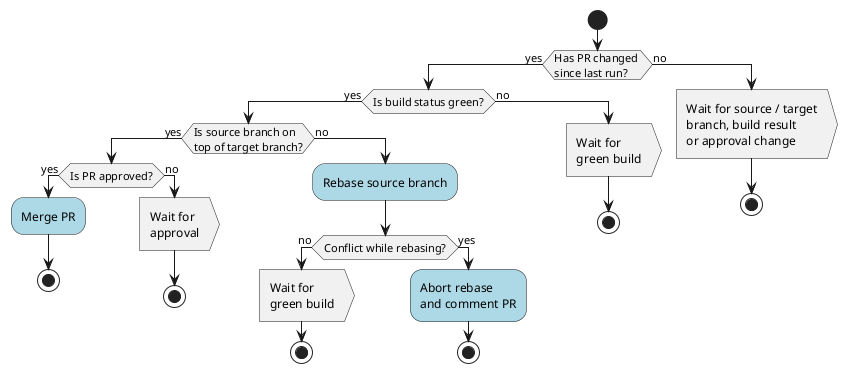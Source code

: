 @startuml
start

if (Has PR changed \nsince last run?) then (yes)

  if (Is build status green?) then (yes)

    if (Is source branch on\ntop of target branch?) then (yes)
      if (Is PR approved?) then (yes)
        #lightblue:Merge PR;
        stop
      else (no)
        :Wait for
        approval>
        stop
      endif

    else(no)
      #lightblue:Rebase source branch;
      if (Conflict while rebasing?) then (no)
        :Wait for
        green build>
        stop
      else(yes)
        #lightblue:Abort rebase
        and comment PR;
        stop
      endif
    endif

  else(no)
    :Wait for
    green build>
    stop
  endif

else(no)
  :Wait for source / target
  branch, build result
  or approval change>
  stop
endif

@enduml
